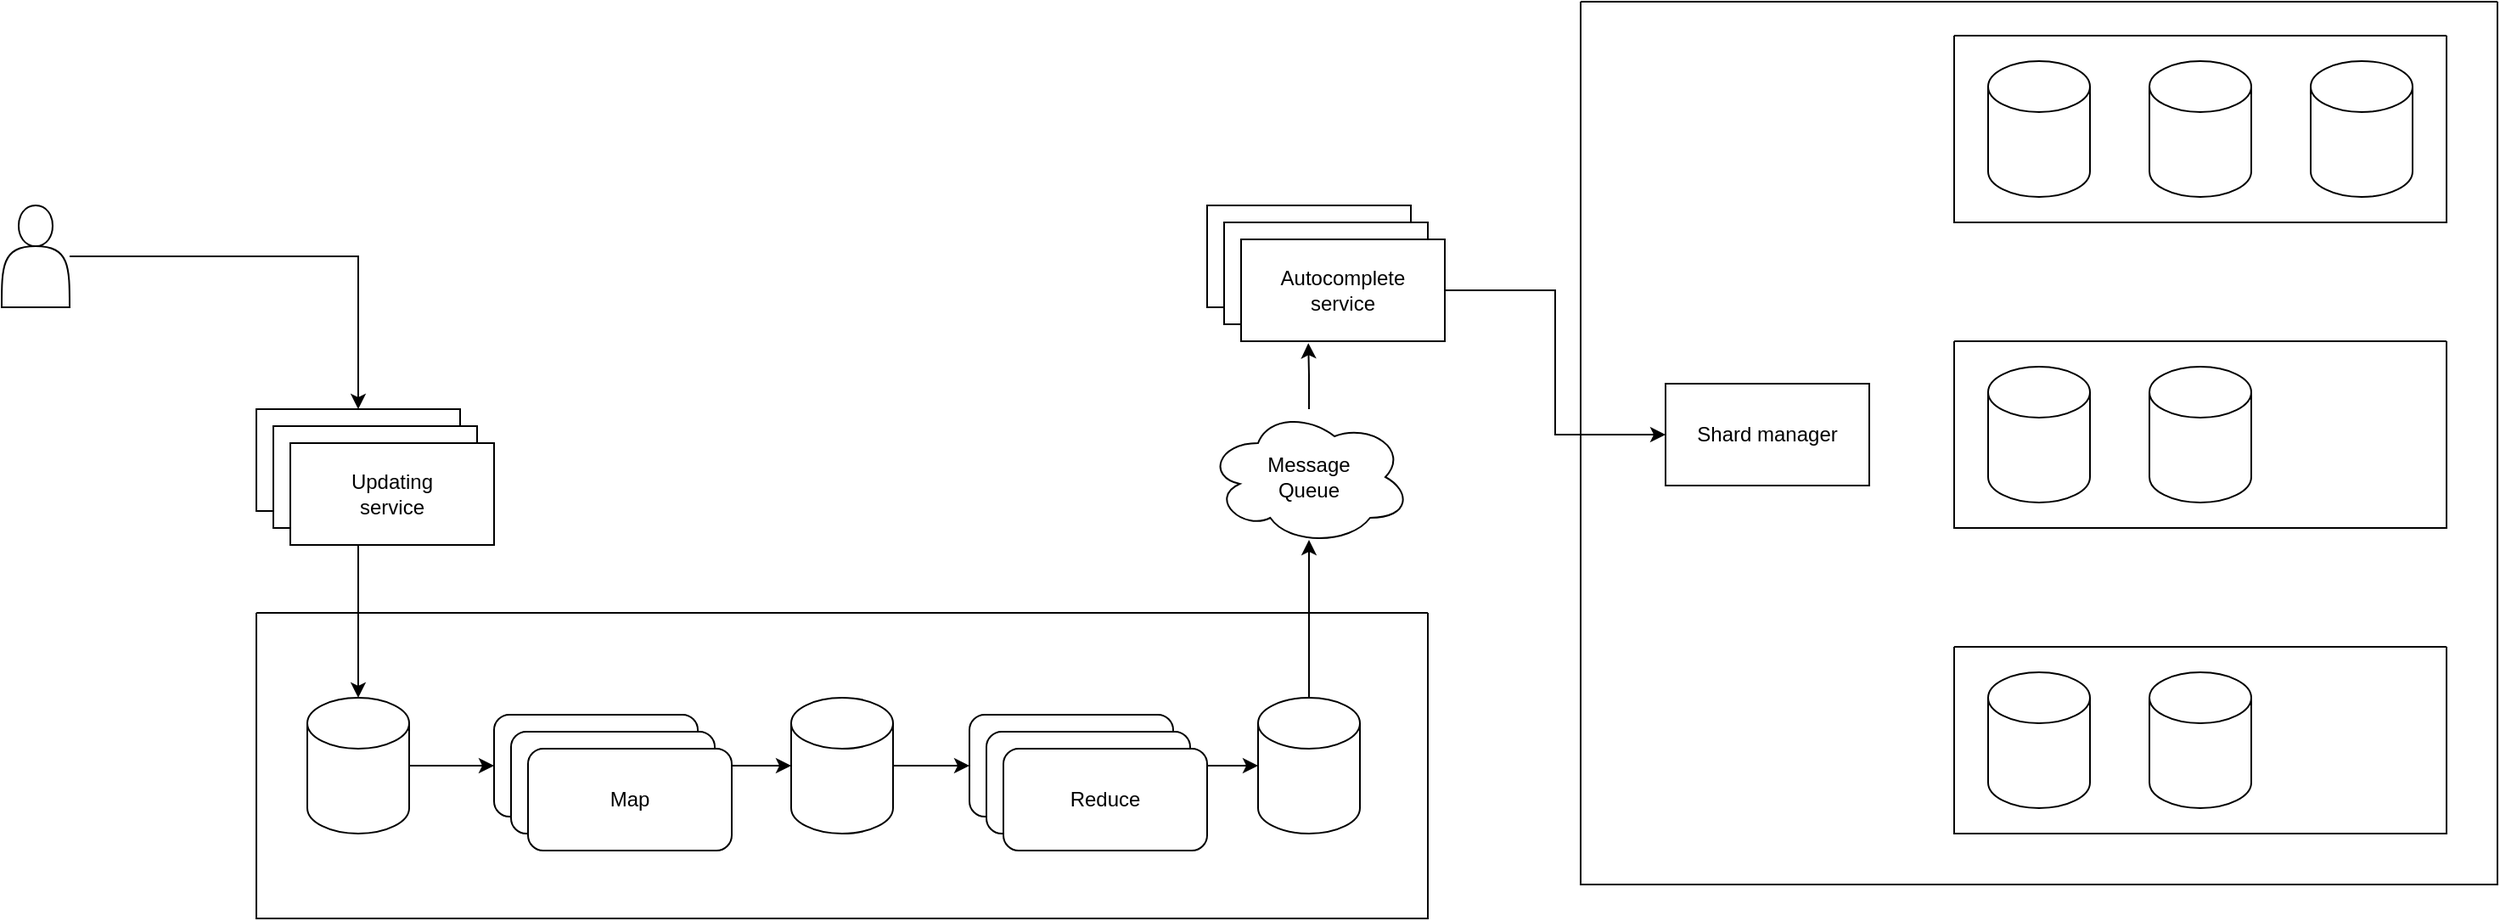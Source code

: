 <mxfile version="21.6.9" type="device">
  <diagram id="SWg9KB9dNT7n6RGxmDI8" name="Page-1">
    <mxGraphModel dx="1840" dy="1755" grid="1" gridSize="10" guides="1" tooltips="1" connect="1" arrows="1" fold="1" page="1" pageScale="1" pageWidth="850" pageHeight="1100" math="0" shadow="0">
      <root>
        <mxCell id="0" />
        <mxCell id="1" parent="0" />
        <mxCell id="4mjPrOI8YxpS2KgesUWJ-39" style="edgeStyle=orthogonalEdgeStyle;rounded=0;orthogonalLoop=1;jettySize=auto;html=1;entryX=0;entryY=0.5;entryDx=0;entryDy=0;entryPerimeter=0;" parent="1" edge="1">
          <mxGeometry relative="1" as="geometry">
            <mxPoint x="590" y="200" as="sourcePoint" />
          </mxGeometry>
        </mxCell>
        <mxCell id="4mjPrOI8YxpS2KgesUWJ-44" style="edgeStyle=orthogonalEdgeStyle;rounded=0;orthogonalLoop=1;jettySize=auto;html=1;entryX=0.5;entryY=1;entryDx=0;entryDy=0;entryPerimeter=0;" parent="1" edge="1">
          <mxGeometry relative="1" as="geometry">
            <mxPoint x="530" y="80" as="targetPoint" />
          </mxGeometry>
        </mxCell>
        <mxCell id="ssSXqRjLYGsnQrLx93j5-212" style="edgeStyle=orthogonalEdgeStyle;rounded=0;orthogonalLoop=1;jettySize=auto;html=1;" edge="1" parent="1" source="ssSXqRjLYGsnQrLx93j5-189" target="ssSXqRjLYGsnQrLx93j5-193">
          <mxGeometry relative="1" as="geometry" />
        </mxCell>
        <mxCell id="ssSXqRjLYGsnQrLx93j5-189" value="" style="shape=actor;whiteSpace=wrap;html=1;" vertex="1" parent="1">
          <mxGeometry x="60" y="500" width="40" height="60" as="geometry" />
        </mxCell>
        <mxCell id="ssSXqRjLYGsnQrLx93j5-190" value="Autocomplete &lt;br&gt;service" style="rounded=0;whiteSpace=wrap;html=1;" vertex="1" parent="1">
          <mxGeometry x="770" y="500" width="120" height="60" as="geometry" />
        </mxCell>
        <mxCell id="ssSXqRjLYGsnQrLx93j5-205" style="edgeStyle=orthogonalEdgeStyle;rounded=0;orthogonalLoop=1;jettySize=auto;html=1;" edge="1" parent="1" source="ssSXqRjLYGsnQrLx93j5-193" target="ssSXqRjLYGsnQrLx93j5-194">
          <mxGeometry relative="1" as="geometry" />
        </mxCell>
        <mxCell id="ssSXqRjLYGsnQrLx93j5-193" value="Updating &lt;br&gt;service" style="rounded=0;whiteSpace=wrap;html=1;" vertex="1" parent="1">
          <mxGeometry x="210" y="620" width="120" height="60" as="geometry" />
        </mxCell>
        <mxCell id="ssSXqRjLYGsnQrLx93j5-195" value="" style="swimlane;startSize=0;" vertex="1" parent="1">
          <mxGeometry x="210" y="740" width="690" height="180" as="geometry" />
        </mxCell>
        <mxCell id="ssSXqRjLYGsnQrLx93j5-200" style="edgeStyle=orthogonalEdgeStyle;rounded=0;orthogonalLoop=1;jettySize=auto;html=1;entryX=0;entryY=0.5;entryDx=0;entryDy=0;" edge="1" parent="ssSXqRjLYGsnQrLx93j5-195" source="ssSXqRjLYGsnQrLx93j5-194" target="ssSXqRjLYGsnQrLx93j5-199">
          <mxGeometry relative="1" as="geometry" />
        </mxCell>
        <mxCell id="ssSXqRjLYGsnQrLx93j5-194" value="" style="shape=cylinder3;whiteSpace=wrap;html=1;boundedLbl=1;backgroundOutline=1;size=15;" vertex="1" parent="ssSXqRjLYGsnQrLx93j5-195">
          <mxGeometry x="30" y="50" width="60" height="80" as="geometry" />
        </mxCell>
        <mxCell id="ssSXqRjLYGsnQrLx93j5-203" style="edgeStyle=orthogonalEdgeStyle;rounded=0;orthogonalLoop=1;jettySize=auto;html=1;entryX=0;entryY=0.5;entryDx=0;entryDy=0;" edge="1" parent="ssSXqRjLYGsnQrLx93j5-195" source="ssSXqRjLYGsnQrLx93j5-196" target="ssSXqRjLYGsnQrLx93j5-198">
          <mxGeometry relative="1" as="geometry" />
        </mxCell>
        <mxCell id="ssSXqRjLYGsnQrLx93j5-196" value="" style="shape=cylinder3;whiteSpace=wrap;html=1;boundedLbl=1;backgroundOutline=1;size=15;" vertex="1" parent="ssSXqRjLYGsnQrLx93j5-195">
          <mxGeometry x="315" y="50" width="60" height="80" as="geometry" />
        </mxCell>
        <mxCell id="ssSXqRjLYGsnQrLx93j5-197" value="" style="shape=cylinder3;whiteSpace=wrap;html=1;boundedLbl=1;backgroundOutline=1;size=15;" vertex="1" parent="ssSXqRjLYGsnQrLx93j5-195">
          <mxGeometry x="590" y="50" width="60" height="80" as="geometry" />
        </mxCell>
        <mxCell id="ssSXqRjLYGsnQrLx93j5-202" style="edgeStyle=orthogonalEdgeStyle;rounded=0;orthogonalLoop=1;jettySize=auto;html=1;entryX=0;entryY=0.5;entryDx=0;entryDy=0;entryPerimeter=0;" edge="1" parent="ssSXqRjLYGsnQrLx93j5-195" source="ssSXqRjLYGsnQrLx93j5-199" target="ssSXqRjLYGsnQrLx93j5-196">
          <mxGeometry relative="1" as="geometry" />
        </mxCell>
        <mxCell id="ssSXqRjLYGsnQrLx93j5-199" value="Map" style="rounded=1;whiteSpace=wrap;html=1;" vertex="1" parent="ssSXqRjLYGsnQrLx93j5-195">
          <mxGeometry x="140" y="60" width="120" height="60" as="geometry" />
        </mxCell>
        <mxCell id="ssSXqRjLYGsnQrLx93j5-204" style="edgeStyle=orthogonalEdgeStyle;rounded=0;orthogonalLoop=1;jettySize=auto;html=1;entryX=0;entryY=0.5;entryDx=0;entryDy=0;entryPerimeter=0;" edge="1" parent="ssSXqRjLYGsnQrLx93j5-195" source="ssSXqRjLYGsnQrLx93j5-198" target="ssSXqRjLYGsnQrLx93j5-197">
          <mxGeometry relative="1" as="geometry" />
        </mxCell>
        <mxCell id="ssSXqRjLYGsnQrLx93j5-198" value="Reduce" style="rounded=1;whiteSpace=wrap;html=1;" vertex="1" parent="ssSXqRjLYGsnQrLx93j5-195">
          <mxGeometry x="420" y="60" width="120" height="60" as="geometry" />
        </mxCell>
        <mxCell id="ssSXqRjLYGsnQrLx93j5-251" style="edgeStyle=orthogonalEdgeStyle;rounded=0;orthogonalLoop=1;jettySize=auto;html=1;entryX=0.33;entryY=1.019;entryDx=0;entryDy=0;entryPerimeter=0;" edge="1" parent="1" source="ssSXqRjLYGsnQrLx93j5-207" target="ssSXqRjLYGsnQrLx93j5-225">
          <mxGeometry relative="1" as="geometry" />
        </mxCell>
        <mxCell id="ssSXqRjLYGsnQrLx93j5-207" value="Message&lt;br&gt;Queue" style="ellipse;shape=cloud;whiteSpace=wrap;html=1;" vertex="1" parent="1">
          <mxGeometry x="770" y="620" width="120" height="80" as="geometry" />
        </mxCell>
        <mxCell id="ssSXqRjLYGsnQrLx93j5-208" style="edgeStyle=orthogonalEdgeStyle;rounded=0;orthogonalLoop=1;jettySize=auto;html=1;entryX=0.5;entryY=0.963;entryDx=0;entryDy=0;entryPerimeter=0;" edge="1" parent="1" source="ssSXqRjLYGsnQrLx93j5-197" target="ssSXqRjLYGsnQrLx93j5-207">
          <mxGeometry relative="1" as="geometry" />
        </mxCell>
        <mxCell id="ssSXqRjLYGsnQrLx93j5-223" value="" style="swimlane;startSize=0;" vertex="1" parent="1">
          <mxGeometry x="990" y="380" width="540" height="520" as="geometry" />
        </mxCell>
        <mxCell id="ssSXqRjLYGsnQrLx93j5-229" value="" style="swimlane;startSize=0;" vertex="1" parent="ssSXqRjLYGsnQrLx93j5-223">
          <mxGeometry x="220" y="200" width="290" height="110" as="geometry" />
        </mxCell>
        <mxCell id="ssSXqRjLYGsnQrLx93j5-230" value="" style="shape=cylinder3;whiteSpace=wrap;html=1;boundedLbl=1;backgroundOutline=1;size=15;" vertex="1" parent="ssSXqRjLYGsnQrLx93j5-229">
          <mxGeometry x="20" y="15" width="60" height="80" as="geometry" />
        </mxCell>
        <mxCell id="ssSXqRjLYGsnQrLx93j5-231" value="" style="shape=cylinder3;whiteSpace=wrap;html=1;boundedLbl=1;backgroundOutline=1;size=15;" vertex="1" parent="ssSXqRjLYGsnQrLx93j5-229">
          <mxGeometry x="115" y="15" width="60" height="80" as="geometry" />
        </mxCell>
        <mxCell id="ssSXqRjLYGsnQrLx93j5-233" value="" style="swimlane;startSize=0;" vertex="1" parent="ssSXqRjLYGsnQrLx93j5-223">
          <mxGeometry x="220" y="20" width="290" height="110" as="geometry" />
        </mxCell>
        <mxCell id="ssSXqRjLYGsnQrLx93j5-234" value="" style="shape=cylinder3;whiteSpace=wrap;html=1;boundedLbl=1;backgroundOutline=1;size=15;" vertex="1" parent="ssSXqRjLYGsnQrLx93j5-233">
          <mxGeometry x="20" y="15" width="60" height="80" as="geometry" />
        </mxCell>
        <mxCell id="ssSXqRjLYGsnQrLx93j5-235" value="" style="shape=cylinder3;whiteSpace=wrap;html=1;boundedLbl=1;backgroundOutline=1;size=15;" vertex="1" parent="ssSXqRjLYGsnQrLx93j5-233">
          <mxGeometry x="115" y="15" width="60" height="80" as="geometry" />
        </mxCell>
        <mxCell id="ssSXqRjLYGsnQrLx93j5-236" value="" style="shape=cylinder3;whiteSpace=wrap;html=1;boundedLbl=1;backgroundOutline=1;size=15;" vertex="1" parent="ssSXqRjLYGsnQrLx93j5-233">
          <mxGeometry x="210" y="15" width="60" height="80" as="geometry" />
        </mxCell>
        <mxCell id="ssSXqRjLYGsnQrLx93j5-237" value="" style="swimlane;startSize=0;" vertex="1" parent="ssSXqRjLYGsnQrLx93j5-223">
          <mxGeometry x="220" y="380" width="290" height="110" as="geometry" />
        </mxCell>
        <mxCell id="ssSXqRjLYGsnQrLx93j5-238" value="" style="shape=cylinder3;whiteSpace=wrap;html=1;boundedLbl=1;backgroundOutline=1;size=15;" vertex="1" parent="ssSXqRjLYGsnQrLx93j5-237">
          <mxGeometry x="20" y="15" width="60" height="80" as="geometry" />
        </mxCell>
        <mxCell id="ssSXqRjLYGsnQrLx93j5-239" value="" style="shape=cylinder3;whiteSpace=wrap;html=1;boundedLbl=1;backgroundOutline=1;size=15;" vertex="1" parent="ssSXqRjLYGsnQrLx93j5-237">
          <mxGeometry x="115" y="15" width="60" height="80" as="geometry" />
        </mxCell>
        <mxCell id="ssSXqRjLYGsnQrLx93j5-241" value="Shard manager" style="rounded=0;whiteSpace=wrap;html=1;" vertex="1" parent="ssSXqRjLYGsnQrLx93j5-223">
          <mxGeometry x="50" y="225" width="120" height="60" as="geometry" />
        </mxCell>
        <mxCell id="ssSXqRjLYGsnQrLx93j5-224" value="Autocomplete &lt;br&gt;service" style="rounded=0;whiteSpace=wrap;html=1;" vertex="1" parent="1">
          <mxGeometry x="780" y="510" width="120" height="60" as="geometry" />
        </mxCell>
        <mxCell id="ssSXqRjLYGsnQrLx93j5-242" style="edgeStyle=orthogonalEdgeStyle;rounded=0;orthogonalLoop=1;jettySize=auto;html=1;entryX=0;entryY=0.5;entryDx=0;entryDy=0;" edge="1" parent="1" source="ssSXqRjLYGsnQrLx93j5-225" target="ssSXqRjLYGsnQrLx93j5-241">
          <mxGeometry relative="1" as="geometry" />
        </mxCell>
        <mxCell id="ssSXqRjLYGsnQrLx93j5-225" value="Autocomplete &lt;br&gt;service" style="rounded=0;whiteSpace=wrap;html=1;" vertex="1" parent="1">
          <mxGeometry x="790" y="520" width="120" height="60" as="geometry" />
        </mxCell>
        <mxCell id="ssSXqRjLYGsnQrLx93j5-226" value="Updating &lt;br&gt;service" style="rounded=0;whiteSpace=wrap;html=1;" vertex="1" parent="1">
          <mxGeometry x="220" y="630" width="120" height="60" as="geometry" />
        </mxCell>
        <mxCell id="ssSXqRjLYGsnQrLx93j5-227" value="Updating &lt;br&gt;service" style="rounded=0;whiteSpace=wrap;html=1;" vertex="1" parent="1">
          <mxGeometry x="230" y="640" width="120" height="60" as="geometry" />
        </mxCell>
        <mxCell id="ssSXqRjLYGsnQrLx93j5-243" value="Map" style="rounded=1;whiteSpace=wrap;html=1;" vertex="1" parent="1">
          <mxGeometry x="360" y="810" width="120" height="60" as="geometry" />
        </mxCell>
        <mxCell id="ssSXqRjLYGsnQrLx93j5-244" value="Map" style="rounded=1;whiteSpace=wrap;html=1;" vertex="1" parent="1">
          <mxGeometry x="370" y="820" width="120" height="60" as="geometry" />
        </mxCell>
        <mxCell id="ssSXqRjLYGsnQrLx93j5-248" value="Reduce" style="rounded=1;whiteSpace=wrap;html=1;" vertex="1" parent="1">
          <mxGeometry x="640" y="810" width="120" height="60" as="geometry" />
        </mxCell>
        <mxCell id="ssSXqRjLYGsnQrLx93j5-249" value="Reduce" style="rounded=1;whiteSpace=wrap;html=1;" vertex="1" parent="1">
          <mxGeometry x="650" y="820" width="120" height="60" as="geometry" />
        </mxCell>
      </root>
    </mxGraphModel>
  </diagram>
</mxfile>

